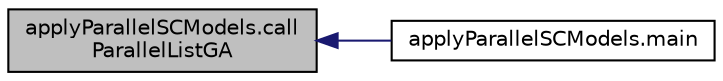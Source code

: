 digraph "applyParallelSCModels.callParallelListGA"
{
  edge [fontname="Helvetica",fontsize="10",labelfontname="Helvetica",labelfontsize="10"];
  node [fontname="Helvetica",fontsize="10",shape=record];
  rankdir="LR";
  Node4 [label="applyParallelSCModels.call\lParallelListGA",height=0.2,width=0.4,color="black", fillcolor="grey75", style="filled", fontcolor="black"];
  Node4 -> Node5 [dir="back",color="midnightblue",fontsize="10",style="solid",fontname="Helvetica"];
  Node5 [label="applyParallelSCModels.main",height=0.2,width=0.4,color="black", fillcolor="white", style="filled",URL="$namespaceapply_parallel_s_c_models.html#a6b92e21fbbbe7d88257c677e030865f7"];
}
